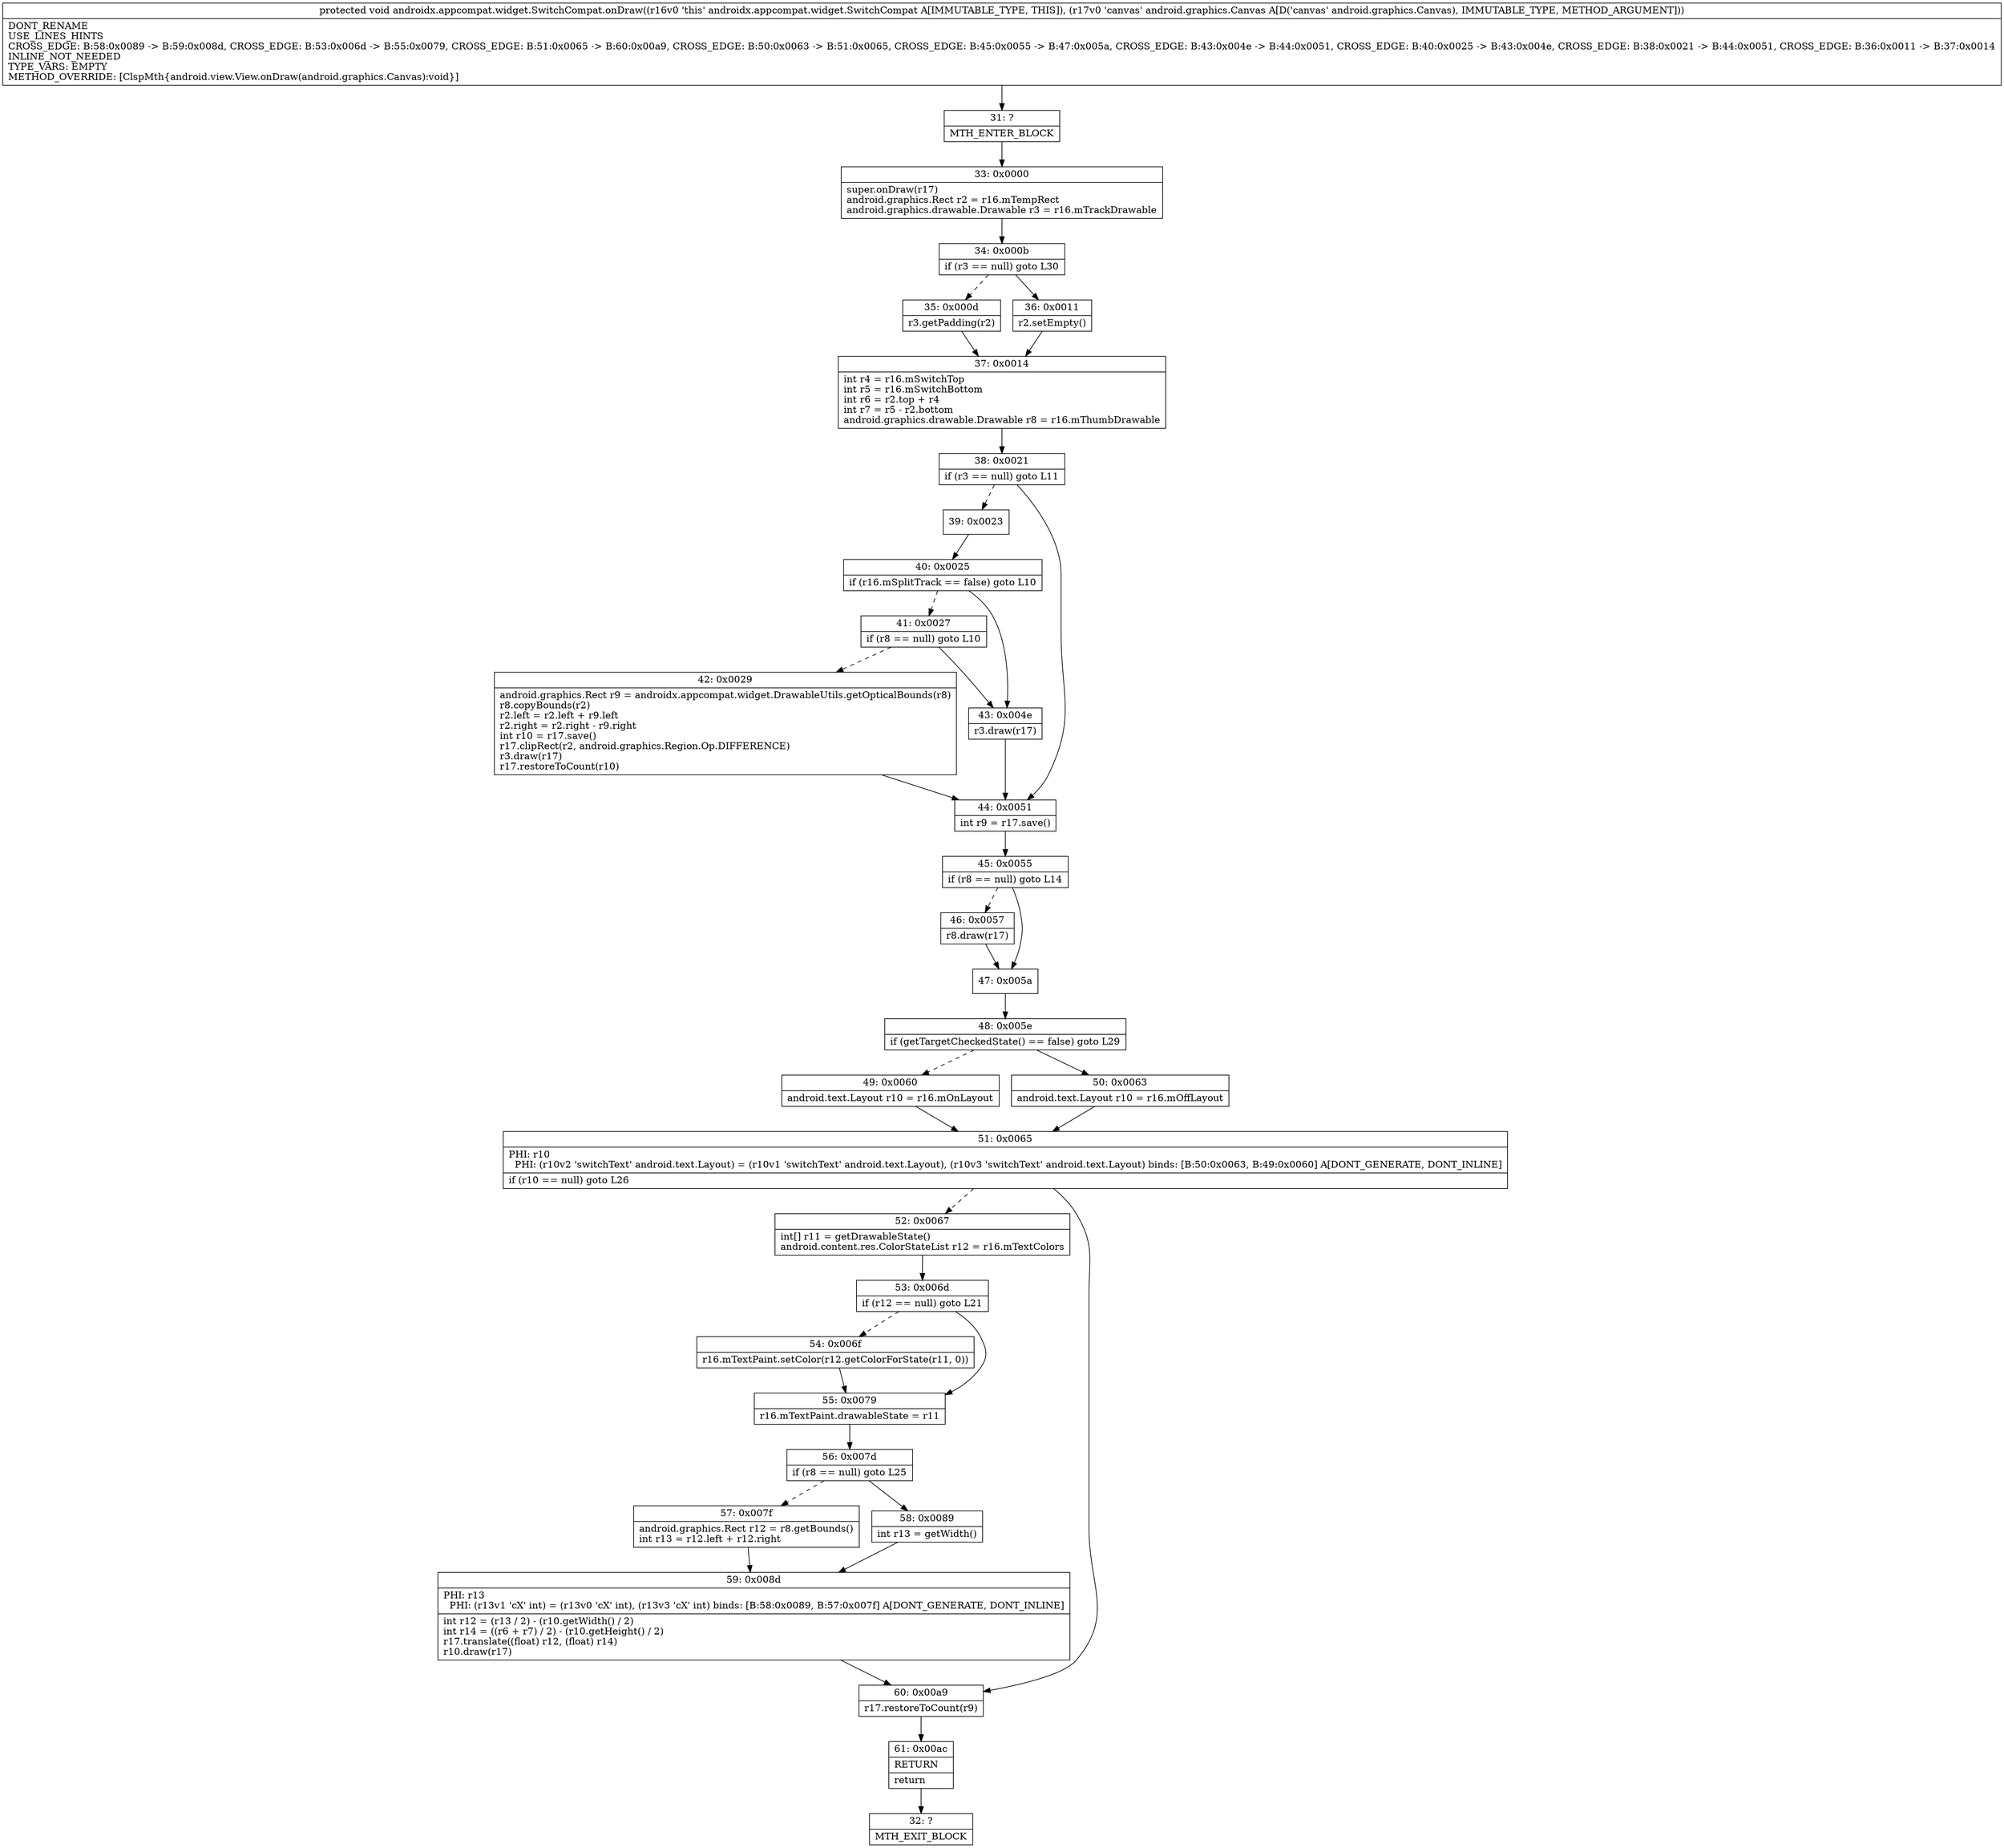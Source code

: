 digraph "CFG forandroidx.appcompat.widget.SwitchCompat.onDraw(Landroid\/graphics\/Canvas;)V" {
Node_31 [shape=record,label="{31\:\ ?|MTH_ENTER_BLOCK\l}"];
Node_33 [shape=record,label="{33\:\ 0x0000|super.onDraw(r17)\landroid.graphics.Rect r2 = r16.mTempRect\landroid.graphics.drawable.Drawable r3 = r16.mTrackDrawable\l}"];
Node_34 [shape=record,label="{34\:\ 0x000b|if (r3 == null) goto L30\l}"];
Node_35 [shape=record,label="{35\:\ 0x000d|r3.getPadding(r2)\l}"];
Node_37 [shape=record,label="{37\:\ 0x0014|int r4 = r16.mSwitchTop\lint r5 = r16.mSwitchBottom\lint r6 = r2.top + r4\lint r7 = r5 \- r2.bottom\landroid.graphics.drawable.Drawable r8 = r16.mThumbDrawable\l}"];
Node_38 [shape=record,label="{38\:\ 0x0021|if (r3 == null) goto L11\l}"];
Node_39 [shape=record,label="{39\:\ 0x0023}"];
Node_40 [shape=record,label="{40\:\ 0x0025|if (r16.mSplitTrack == false) goto L10\l}"];
Node_41 [shape=record,label="{41\:\ 0x0027|if (r8 == null) goto L10\l}"];
Node_42 [shape=record,label="{42\:\ 0x0029|android.graphics.Rect r9 = androidx.appcompat.widget.DrawableUtils.getOpticalBounds(r8)\lr8.copyBounds(r2)\lr2.left = r2.left + r9.left\lr2.right = r2.right \- r9.right\lint r10 = r17.save()\lr17.clipRect(r2, android.graphics.Region.Op.DIFFERENCE)\lr3.draw(r17)\lr17.restoreToCount(r10)\l}"];
Node_43 [shape=record,label="{43\:\ 0x004e|r3.draw(r17)\l}"];
Node_44 [shape=record,label="{44\:\ 0x0051|int r9 = r17.save()\l}"];
Node_45 [shape=record,label="{45\:\ 0x0055|if (r8 == null) goto L14\l}"];
Node_46 [shape=record,label="{46\:\ 0x0057|r8.draw(r17)\l}"];
Node_47 [shape=record,label="{47\:\ 0x005a}"];
Node_48 [shape=record,label="{48\:\ 0x005e|if (getTargetCheckedState() == false) goto L29\l}"];
Node_49 [shape=record,label="{49\:\ 0x0060|android.text.Layout r10 = r16.mOnLayout\l}"];
Node_51 [shape=record,label="{51\:\ 0x0065|PHI: r10 \l  PHI: (r10v2 'switchText' android.text.Layout) = (r10v1 'switchText' android.text.Layout), (r10v3 'switchText' android.text.Layout) binds: [B:50:0x0063, B:49:0x0060] A[DONT_GENERATE, DONT_INLINE]\l|if (r10 == null) goto L26\l}"];
Node_52 [shape=record,label="{52\:\ 0x0067|int[] r11 = getDrawableState()\landroid.content.res.ColorStateList r12 = r16.mTextColors\l}"];
Node_53 [shape=record,label="{53\:\ 0x006d|if (r12 == null) goto L21\l}"];
Node_54 [shape=record,label="{54\:\ 0x006f|r16.mTextPaint.setColor(r12.getColorForState(r11, 0))\l}"];
Node_55 [shape=record,label="{55\:\ 0x0079|r16.mTextPaint.drawableState = r11\l}"];
Node_56 [shape=record,label="{56\:\ 0x007d|if (r8 == null) goto L25\l}"];
Node_57 [shape=record,label="{57\:\ 0x007f|android.graphics.Rect r12 = r8.getBounds()\lint r13 = r12.left + r12.right\l}"];
Node_59 [shape=record,label="{59\:\ 0x008d|PHI: r13 \l  PHI: (r13v1 'cX' int) = (r13v0 'cX' int), (r13v3 'cX' int) binds: [B:58:0x0089, B:57:0x007f] A[DONT_GENERATE, DONT_INLINE]\l|int r12 = (r13 \/ 2) \- (r10.getWidth() \/ 2)\lint r14 = ((r6 + r7) \/ 2) \- (r10.getHeight() \/ 2)\lr17.translate((float) r12, (float) r14)\lr10.draw(r17)\l}"];
Node_58 [shape=record,label="{58\:\ 0x0089|int r13 = getWidth()\l}"];
Node_60 [shape=record,label="{60\:\ 0x00a9|r17.restoreToCount(r9)\l}"];
Node_61 [shape=record,label="{61\:\ 0x00ac|RETURN\l|return\l}"];
Node_32 [shape=record,label="{32\:\ ?|MTH_EXIT_BLOCK\l}"];
Node_50 [shape=record,label="{50\:\ 0x0063|android.text.Layout r10 = r16.mOffLayout\l}"];
Node_36 [shape=record,label="{36\:\ 0x0011|r2.setEmpty()\l}"];
MethodNode[shape=record,label="{protected void androidx.appcompat.widget.SwitchCompat.onDraw((r16v0 'this' androidx.appcompat.widget.SwitchCompat A[IMMUTABLE_TYPE, THIS]), (r17v0 'canvas' android.graphics.Canvas A[D('canvas' android.graphics.Canvas), IMMUTABLE_TYPE, METHOD_ARGUMENT]))  | DONT_RENAME\lUSE_LINES_HINTS\lCROSS_EDGE: B:58:0x0089 \-\> B:59:0x008d, CROSS_EDGE: B:53:0x006d \-\> B:55:0x0079, CROSS_EDGE: B:51:0x0065 \-\> B:60:0x00a9, CROSS_EDGE: B:50:0x0063 \-\> B:51:0x0065, CROSS_EDGE: B:45:0x0055 \-\> B:47:0x005a, CROSS_EDGE: B:43:0x004e \-\> B:44:0x0051, CROSS_EDGE: B:40:0x0025 \-\> B:43:0x004e, CROSS_EDGE: B:38:0x0021 \-\> B:44:0x0051, CROSS_EDGE: B:36:0x0011 \-\> B:37:0x0014\lINLINE_NOT_NEEDED\lTYPE_VARS: EMPTY\lMETHOD_OVERRIDE: [ClspMth\{android.view.View.onDraw(android.graphics.Canvas):void\}]\l}"];
MethodNode -> Node_31;Node_31 -> Node_33;
Node_33 -> Node_34;
Node_34 -> Node_35[style=dashed];
Node_34 -> Node_36;
Node_35 -> Node_37;
Node_37 -> Node_38;
Node_38 -> Node_39[style=dashed];
Node_38 -> Node_44;
Node_39 -> Node_40;
Node_40 -> Node_41[style=dashed];
Node_40 -> Node_43;
Node_41 -> Node_42[style=dashed];
Node_41 -> Node_43;
Node_42 -> Node_44;
Node_43 -> Node_44;
Node_44 -> Node_45;
Node_45 -> Node_46[style=dashed];
Node_45 -> Node_47;
Node_46 -> Node_47;
Node_47 -> Node_48;
Node_48 -> Node_49[style=dashed];
Node_48 -> Node_50;
Node_49 -> Node_51;
Node_51 -> Node_52[style=dashed];
Node_51 -> Node_60;
Node_52 -> Node_53;
Node_53 -> Node_54[style=dashed];
Node_53 -> Node_55;
Node_54 -> Node_55;
Node_55 -> Node_56;
Node_56 -> Node_57[style=dashed];
Node_56 -> Node_58;
Node_57 -> Node_59;
Node_59 -> Node_60;
Node_58 -> Node_59;
Node_60 -> Node_61;
Node_61 -> Node_32;
Node_50 -> Node_51;
Node_36 -> Node_37;
}

